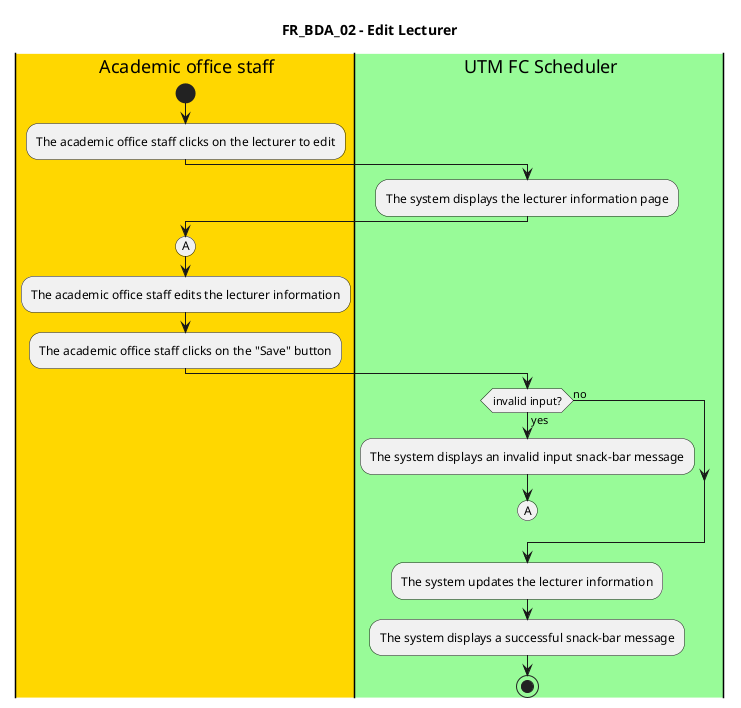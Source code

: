 @startuml FR_BDA_02
title FR_BDA_02 - Edit Lecturer


|#gold|eu| Academic office staff
|#palegreen|sys| UTM FC Scheduler

|eu|
start
:The academic office staff clicks on the lecturer to edit;

|sys|
:The system displays the lecturer information page;

|eu|
(A)
:The academic office staff edits the lecturer information;
:The academic office staff clicks on the "Save" button;

|sys|
if (invalid input?) then (yes)
  :The system displays an invalid input snack-bar message;
  (A)
  detach
else (no)
endif

|sys|
:The system updates the lecturer information;
:The system displays a successful snack-bar message;

stop

@enduml
